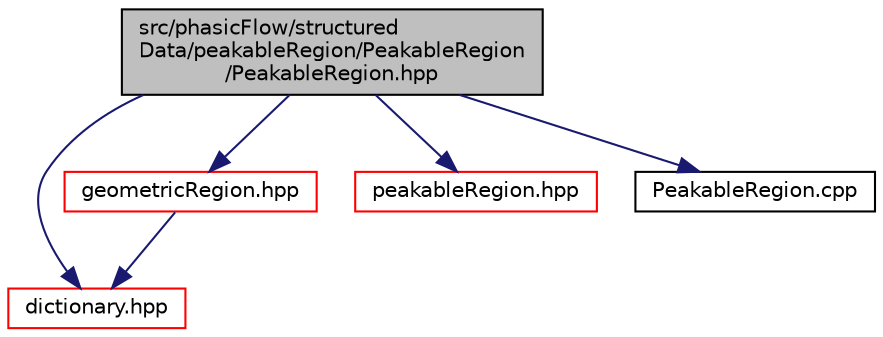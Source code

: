 digraph "src/phasicFlow/structuredData/peakableRegion/PeakableRegion/PeakableRegion.hpp"
{
 // LATEX_PDF_SIZE
  edge [fontname="Helvetica",fontsize="10",labelfontname="Helvetica",labelfontsize="10"];
  node [fontname="Helvetica",fontsize="10",shape=record];
  Node1 [label="src/phasicFlow/structured\lData/peakableRegion/PeakableRegion\l/PeakableRegion.hpp",height=0.2,width=0.4,color="black", fillcolor="grey75", style="filled", fontcolor="black",tooltip=" "];
  Node1 -> Node2 [color="midnightblue",fontsize="10",style="solid",fontname="Helvetica"];
  Node2 [label="dictionary.hpp",height=0.2,width=0.4,color="red", fillcolor="white", style="filled",URL="$dictionary_8hpp.html",tooltip=" "];
  Node1 -> Node51 [color="midnightblue",fontsize="10",style="solid",fontname="Helvetica"];
  Node51 [label="geometricRegion.hpp",height=0.2,width=0.4,color="red", fillcolor="white", style="filled",URL="$geometricRegion_8hpp.html",tooltip=" "];
  Node51 -> Node2 [color="midnightblue",fontsize="10",style="solid",fontname="Helvetica"];
  Node1 -> Node55 [color="midnightblue",fontsize="10",style="solid",fontname="Helvetica"];
  Node55 [label="peakableRegion.hpp",height=0.2,width=0.4,color="red", fillcolor="white", style="filled",URL="$peakableRegion_8hpp.html",tooltip=" "];
  Node1 -> Node60 [color="midnightblue",fontsize="10",style="solid",fontname="Helvetica"];
  Node60 [label="PeakableRegion.cpp",height=0.2,width=0.4,color="black", fillcolor="white", style="filled",URL="$PeakableRegion_8cpp.html",tooltip=" "];
}
